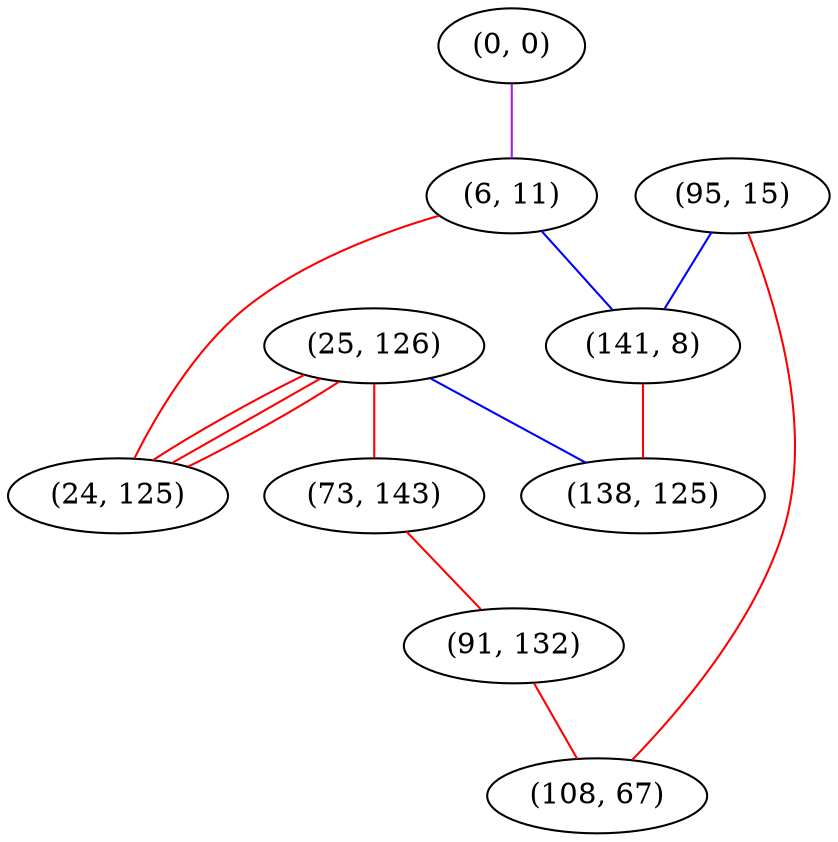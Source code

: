 graph "" {
"(0, 0)";
"(25, 126)";
"(73, 143)";
"(6, 11)";
"(95, 15)";
"(91, 132)";
"(141, 8)";
"(24, 125)";
"(138, 125)";
"(108, 67)";
"(0, 0)" -- "(6, 11)"  [color=purple, key=0, weight=4];
"(25, 126)" -- "(138, 125)"  [color=blue, key=0, weight=3];
"(25, 126)" -- "(24, 125)"  [color=red, key=0, weight=1];
"(25, 126)" -- "(24, 125)"  [color=red, key=1, weight=1];
"(25, 126)" -- "(24, 125)"  [color=red, key=2, weight=1];
"(25, 126)" -- "(73, 143)"  [color=red, key=0, weight=1];
"(73, 143)" -- "(91, 132)"  [color=red, key=0, weight=1];
"(6, 11)" -- "(24, 125)"  [color=red, key=0, weight=1];
"(6, 11)" -- "(141, 8)"  [color=blue, key=0, weight=3];
"(95, 15)" -- "(141, 8)"  [color=blue, key=0, weight=3];
"(95, 15)" -- "(108, 67)"  [color=red, key=0, weight=1];
"(91, 132)" -- "(108, 67)"  [color=red, key=0, weight=1];
"(141, 8)" -- "(138, 125)"  [color=red, key=0, weight=1];
}
